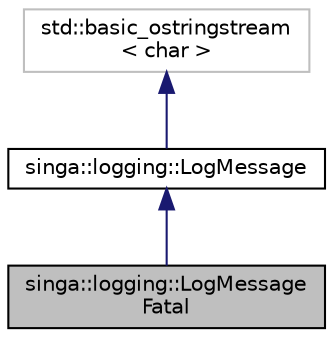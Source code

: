 digraph "singa::logging::LogMessageFatal"
{
  edge [fontname="Helvetica",fontsize="10",labelfontname="Helvetica",labelfontsize="10"];
  node [fontname="Helvetica",fontsize="10",shape=record];
  Node3 [label="singa::logging::LogMessage\lFatal",height=0.2,width=0.4,color="black", fillcolor="grey75", style="filled", fontcolor="black"];
  Node4 -> Node3 [dir="back",color="midnightblue",fontsize="10",style="solid",fontname="Helvetica"];
  Node4 [label="singa::logging::LogMessage",height=0.2,width=0.4,color="black", fillcolor="white", style="filled",URL="$classsinga_1_1logging_1_1LogMessage.html"];
  Node5 -> Node4 [dir="back",color="midnightblue",fontsize="10",style="solid",fontname="Helvetica"];
  Node5 [label="std::basic_ostringstream\l\< char \>",height=0.2,width=0.4,color="grey75", fillcolor="white", style="filled"];
}
